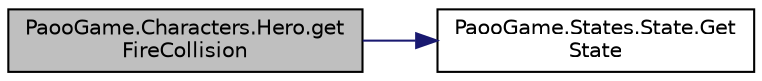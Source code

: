 digraph "PaooGame.Characters.Hero.getFireCollision"
{
 // LATEX_PDF_SIZE
  edge [fontname="Helvetica",fontsize="10",labelfontname="Helvetica",labelfontsize="10"];
  node [fontname="Helvetica",fontsize="10",shape=record];
  rankdir="LR";
  Node1 [label="PaooGame.Characters.Hero.get\lFireCollision",height=0.2,width=0.4,color="black", fillcolor="grey75", style="filled", fontcolor="black",tooltip="Se returneaza coliziunile cu focul."];
  Node1 -> Node2 [color="midnightblue",fontsize="10",style="solid",fontname="Helvetica"];
  Node2 [label="PaooGame.States.State.Get\lState",height=0.2,width=0.4,color="black", fillcolor="white", style="filled",URL="$class_paoo_game_1_1_states_1_1_state.html#afdb4471c22fc7ca39cc3f39bb2f3efe3",tooltip="Returneaza starea curenta."];
}
